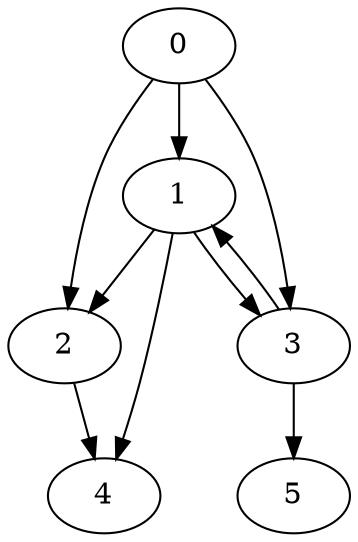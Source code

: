 /* Created by igraph 0.8.3 */
digraph {
  0;
  1;
  2;
  3;
  4;
  5;

  0 -> 1;
  0 -> 3;
  1 -> 2;
  1 -> 3;
  2 -> 4;
  0 -> 2;
  3 -> 5;
  3 -> 1;
  1 -> 4;
}
